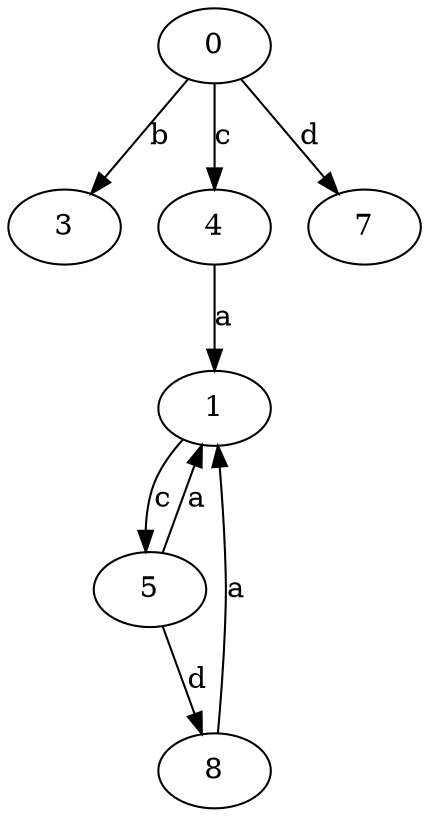 strict digraph  {
1;
0;
3;
4;
5;
7;
8;
1 -> 5  [label=c];
0 -> 3  [label=b];
0 -> 4  [label=c];
0 -> 7  [label=d];
4 -> 1  [label=a];
5 -> 1  [label=a];
5 -> 8  [label=d];
8 -> 1  [label=a];
}

